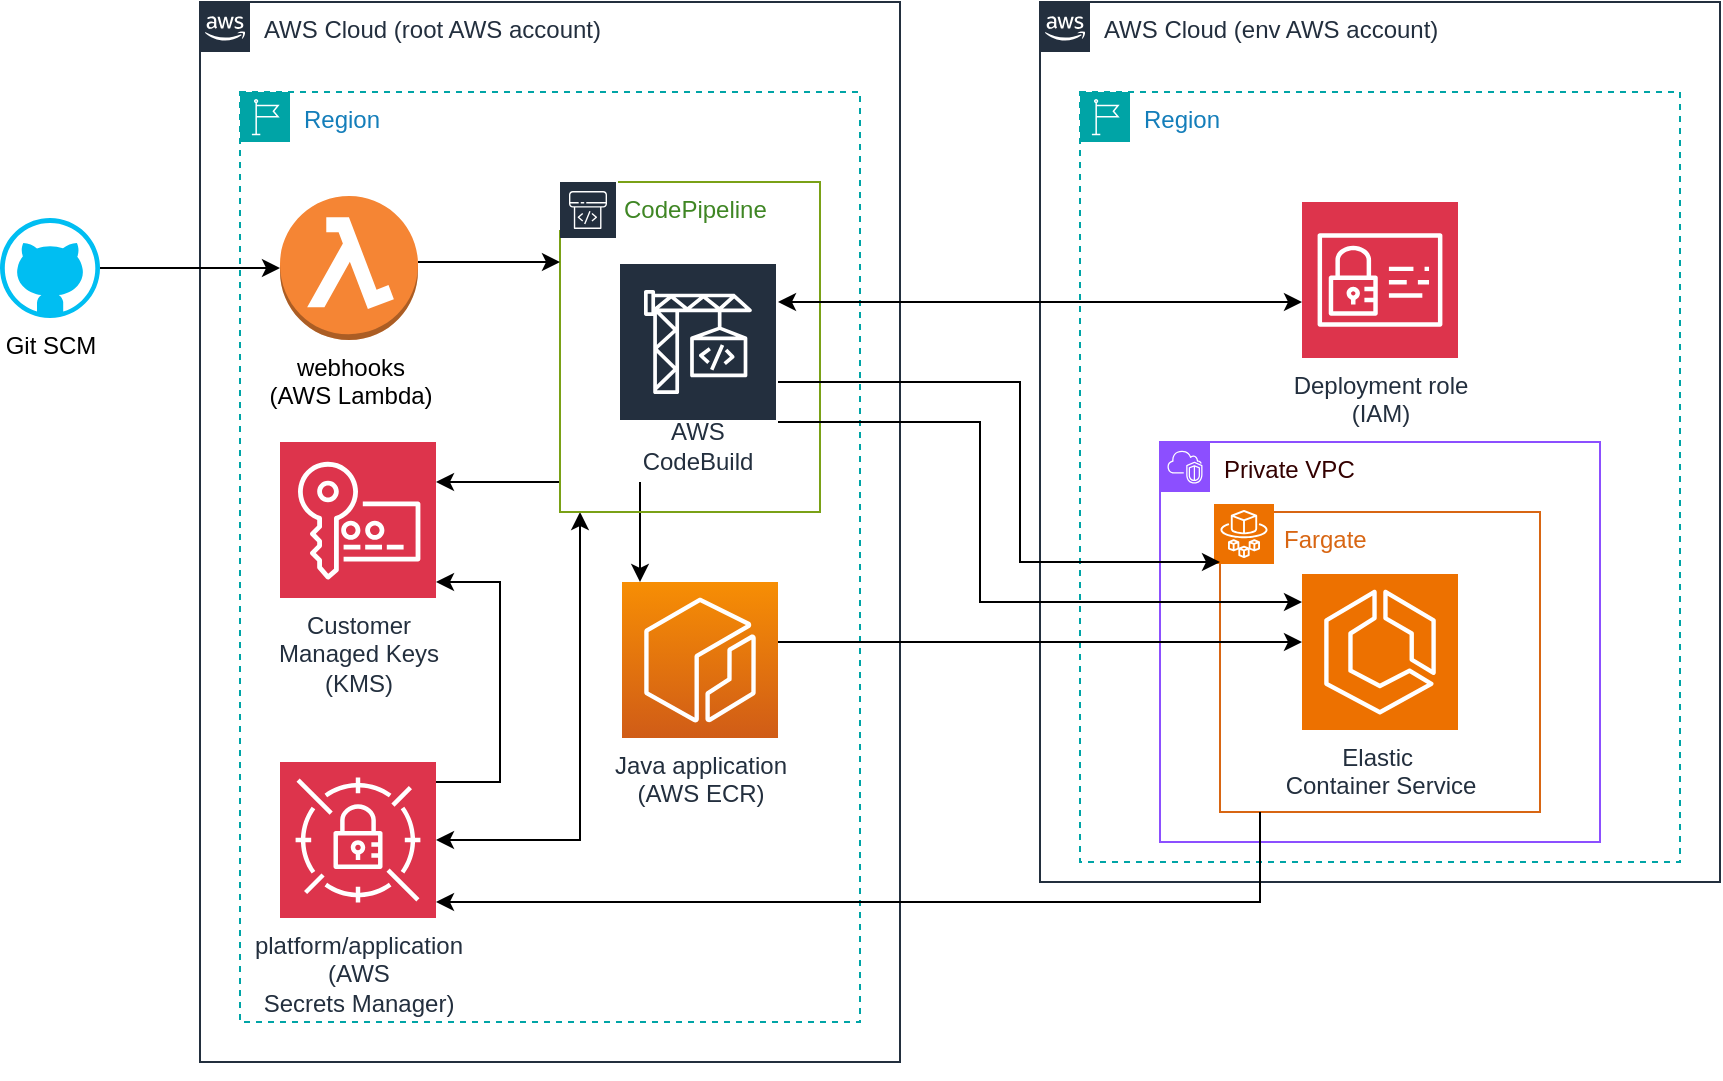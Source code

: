 <mxfile version="24.7.6">
  <diagram name="Page-1" id="MZt-BpJnLuoZkh_ZN1Ea">
    <mxGraphModel dx="2924" dy="1129" grid="1" gridSize="10" guides="1" tooltips="1" connect="1" arrows="1" fold="1" page="1" pageScale="1" pageWidth="850" pageHeight="1100" math="0" shadow="0">
      <root>
        <mxCell id="0" />
        <mxCell id="1" parent="0" />
        <mxCell id="T08o5Xwxn1FvYbbe35uJ-3" value="AWS Cloud (root AWS account)" style="points=[[0,0],[0.25,0],[0.5,0],[0.75,0],[1,0],[1,0.25],[1,0.5],[1,0.75],[1,1],[0.75,1],[0.5,1],[0.25,1],[0,1],[0,0.75],[0,0.5],[0,0.25]];outlineConnect=0;gradientColor=none;html=1;whiteSpace=wrap;fontSize=12;fontStyle=0;container=1;pointerEvents=0;collapsible=0;recursiveResize=0;shape=mxgraph.aws4.group;grIcon=mxgraph.aws4.group_aws_cloud_alt;strokeColor=#232F3E;fillColor=none;verticalAlign=top;align=left;spacingLeft=30;fontColor=#232F3E;dashed=0;" parent="1" vertex="1">
          <mxGeometry x="80" y="260" width="350" height="530" as="geometry" />
        </mxCell>
        <mxCell id="T08o5Xwxn1FvYbbe35uJ-4" value="Region" style="points=[[0,0],[0.25,0],[0.5,0],[0.75,0],[1,0],[1,0.25],[1,0.5],[1,0.75],[1,1],[0.75,1],[0.5,1],[0.25,1],[0,1],[0,0.75],[0,0.5],[0,0.25]];outlineConnect=0;gradientColor=none;html=1;whiteSpace=wrap;fontSize=12;fontStyle=0;container=1;pointerEvents=0;collapsible=0;recursiveResize=0;shape=mxgraph.aws4.group;grIcon=mxgraph.aws4.group_region;strokeColor=#00A4A6;fillColor=none;verticalAlign=top;align=left;spacingLeft=30;fontColor=#147EBA;dashed=1;" parent="T08o5Xwxn1FvYbbe35uJ-3" vertex="1">
          <mxGeometry x="20" y="45" width="310" height="465" as="geometry" />
        </mxCell>
        <mxCell id="pDBItUBcj150qZ8fnpRD-8" style="edgeStyle=orthogonalEdgeStyle;rounded=0;orthogonalLoop=1;jettySize=auto;html=1;startArrow=classic;startFill=1;" parent="T08o5Xwxn1FvYbbe35uJ-4" source="T08o5Xwxn1FvYbbe35uJ-6" target="T08o5Xwxn1FvYbbe35uJ-17" edge="1">
          <mxGeometry relative="1" as="geometry">
            <Array as="points">
              <mxPoint x="170" y="374" />
            </Array>
          </mxGeometry>
        </mxCell>
        <mxCell id="T08o5Xwxn1FvYbbe35uJ-6" value="platform/application&lt;br&gt;(AWS &lt;br&gt;Secrets Manager)" style="sketch=0;points=[[0,0,0],[0.25,0,0],[0.5,0,0],[0.75,0,0],[1,0,0],[0,1,0],[0.25,1,0],[0.5,1,0],[0.75,1,0],[1,1,0],[0,0.25,0],[0,0.5,0],[0,0.75,0],[1,0.25,0],[1,0.5,0],[1,0.75,0]];outlineConnect=0;fontColor=#232F3E;fillColor=#DD344C;strokeColor=#ffffff;dashed=0;verticalLabelPosition=bottom;verticalAlign=top;align=center;html=1;fontSize=12;fontStyle=0;aspect=fixed;shape=mxgraph.aws4.resourceIcon;resIcon=mxgraph.aws4.secrets_manager;" parent="T08o5Xwxn1FvYbbe35uJ-4" vertex="1">
          <mxGeometry x="20" y="335" width="78" height="78" as="geometry" />
        </mxCell>
        <mxCell id="V-7barsqVD6I8_-UEfz1-24" style="edgeStyle=orthogonalEdgeStyle;rounded=0;orthogonalLoop=1;jettySize=auto;html=1;" parent="T08o5Xwxn1FvYbbe35uJ-4" source="T08o5Xwxn1FvYbbe35uJ-18" target="2" edge="1">
          <mxGeometry relative="1" as="geometry">
            <Array as="points">
              <mxPoint x="200" y="235" />
              <mxPoint x="200" y="235" />
            </Array>
          </mxGeometry>
        </mxCell>
        <mxCell id="pDBItUBcj150qZ8fnpRD-9" style="edgeStyle=orthogonalEdgeStyle;rounded=0;orthogonalLoop=1;jettySize=auto;html=1;" parent="T08o5Xwxn1FvYbbe35uJ-4" source="T08o5Xwxn1FvYbbe35uJ-17" target="pDBItUBcj150qZ8fnpRD-2" edge="1">
          <mxGeometry relative="1" as="geometry">
            <Array as="points">
              <mxPoint x="130" y="195" />
              <mxPoint x="130" y="195" />
            </Array>
          </mxGeometry>
        </mxCell>
        <mxCell id="T08o5Xwxn1FvYbbe35uJ-17" value="CodePipeline" style="points=[[0,0],[0.25,0],[0.5,0],[0.75,0],[1,0],[1,0.25],[1,0.5],[1,0.75],[1,1],[0.75,1],[0.5,1],[0.25,1],[0,1],[0,0.75],[0,0.5],[0,0.25]];outlineConnect=0;gradientColor=none;html=1;whiteSpace=wrap;fontSize=12;fontStyle=0;container=1;pointerEvents=0;collapsible=0;recursiveResize=0;shape=mxgraph.aws4.group;grIcon=mxgraph.aws4.group_iot_greengrass;strokeColor=#7AA116;fillColor=none;verticalAlign=top;align=left;spacingLeft=30;fontColor=#3F8624;dashed=0;" parent="T08o5Xwxn1FvYbbe35uJ-4" vertex="1">
          <mxGeometry x="160" y="45" width="130" height="165" as="geometry" />
        </mxCell>
        <mxCell id="T08o5Xwxn1FvYbbe35uJ-12" value="" style="sketch=0;outlineConnect=0;fontColor=#232F3E;gradientColor=none;strokeColor=#ffffff;fillColor=#232F3E;dashed=0;verticalLabelPosition=middle;verticalAlign=bottom;align=center;html=1;whiteSpace=wrap;fontSize=10;fontStyle=1;spacing=3;shape=mxgraph.aws4.productIcon;prIcon=mxgraph.aws4.codepipeline;" parent="T08o5Xwxn1FvYbbe35uJ-17" vertex="1">
          <mxGeometry x="-1" y="-1" width="30" height="25" as="geometry" />
        </mxCell>
        <mxCell id="T08o5Xwxn1FvYbbe35uJ-18" value="&lt;font style=&quot;font-size: 12px;&quot;&gt;AWS CodeBuild&lt;/font&gt;" style="sketch=0;outlineConnect=0;fontColor=#232F3E;gradientColor=none;strokeColor=#ffffff;fillColor=#232F3E;dashed=0;verticalLabelPosition=middle;verticalAlign=bottom;align=center;html=1;whiteSpace=wrap;fontSize=12;fontStyle=0;spacing=3;shape=mxgraph.aws4.productIcon;prIcon=mxgraph.aws4.codebuild;" parent="T08o5Xwxn1FvYbbe35uJ-17" vertex="1">
          <mxGeometry x="29" y="40" width="80" height="110" as="geometry" />
        </mxCell>
        <mxCell id="V-7barsqVD6I8_-UEfz1-17" style="edgeStyle=orthogonalEdgeStyle;rounded=0;orthogonalLoop=1;jettySize=auto;html=1;" parent="T08o5Xwxn1FvYbbe35uJ-4" source="T08o5Xwxn1FvYbbe35uJ-27" target="T08o5Xwxn1FvYbbe35uJ-17" edge="1">
          <mxGeometry relative="1" as="geometry">
            <Array as="points">
              <mxPoint x="130" y="85" />
              <mxPoint x="130" y="85" />
            </Array>
          </mxGeometry>
        </mxCell>
        <mxCell id="T08o5Xwxn1FvYbbe35uJ-27" value="webhooks&lt;br&gt;(AWS Lambda)" style="outlineConnect=0;dashed=0;verticalLabelPosition=bottom;verticalAlign=top;align=center;html=1;shape=mxgraph.aws3.lambda_function;fillColor=#F58534;gradientColor=none;" parent="T08o5Xwxn1FvYbbe35uJ-4" vertex="1">
          <mxGeometry x="20" y="52" width="69" height="72" as="geometry" />
        </mxCell>
        <mxCell id="2" value="Java application&lt;br&gt;(AWS ECR)" style="sketch=0;points=[[0,0,0],[0.25,0,0],[0.5,0,0],[0.75,0,0],[1,0,0],[0,1,0],[0.25,1,0],[0.5,1,0],[0.75,1,0],[1,1,0],[0,0.25,0],[0,0.5,0],[0,0.75,0],[1,0.25,0],[1,0.5,0],[1,0.75,0]];outlineConnect=0;fontColor=#232F3E;gradientColor=#F78E04;gradientDirection=north;fillColor=#D05C17;strokeColor=#ffffff;dashed=0;verticalLabelPosition=bottom;verticalAlign=top;align=center;html=1;fontSize=12;fontStyle=0;aspect=fixed;shape=mxgraph.aws4.resourceIcon;resIcon=mxgraph.aws4.ecr;" parent="T08o5Xwxn1FvYbbe35uJ-4" vertex="1">
          <mxGeometry x="191" y="245" width="78" height="78" as="geometry" />
        </mxCell>
        <mxCell id="pDBItUBcj150qZ8fnpRD-4" style="edgeStyle=orthogonalEdgeStyle;rounded=0;orthogonalLoop=1;jettySize=auto;html=1;startArrow=classic;startFill=1;endArrow=none;endFill=0;" parent="T08o5Xwxn1FvYbbe35uJ-4" source="pDBItUBcj150qZ8fnpRD-2" target="T08o5Xwxn1FvYbbe35uJ-6" edge="1">
          <mxGeometry relative="1" as="geometry">
            <Array as="points">
              <mxPoint x="130" y="245" />
              <mxPoint x="130" y="345" />
            </Array>
          </mxGeometry>
        </mxCell>
        <mxCell id="pDBItUBcj150qZ8fnpRD-2" value="Customer &lt;br&gt;Managed Keys&lt;br&gt;(KMS)" style="sketch=0;points=[[0,0,0],[0.25,0,0],[0.5,0,0],[0.75,0,0],[1,0,0],[0,1,0],[0.25,1,0],[0.5,1,0],[0.75,1,0],[1,1,0],[0,0.25,0],[0,0.5,0],[0,0.75,0],[1,0.25,0],[1,0.5,0],[1,0.75,0]];outlineConnect=0;fontColor=#232F3E;fillColor=#DD344C;strokeColor=#ffffff;dashed=0;verticalLabelPosition=bottom;verticalAlign=top;align=center;html=1;fontSize=12;fontStyle=0;aspect=fixed;shape=mxgraph.aws4.resourceIcon;resIcon=mxgraph.aws4.key_management_service;" parent="T08o5Xwxn1FvYbbe35uJ-4" vertex="1">
          <mxGeometry x="20" y="175" width="78" height="78" as="geometry" />
        </mxCell>
        <mxCell id="V-7barsqVD6I8_-UEfz1-15" style="edgeStyle=orthogonalEdgeStyle;rounded=0;orthogonalLoop=1;jettySize=auto;html=1;" parent="1" source="T08o5Xwxn1FvYbbe35uJ-29" target="T08o5Xwxn1FvYbbe35uJ-27" edge="1">
          <mxGeometry relative="1" as="geometry" />
        </mxCell>
        <mxCell id="T08o5Xwxn1FvYbbe35uJ-29" value="Git SCM" style="verticalLabelPosition=bottom;html=1;verticalAlign=top;align=center;strokeColor=none;fillColor=#00BEF2;shape=mxgraph.azure.github_code;pointerEvents=1;" parent="1" vertex="1">
          <mxGeometry x="-20" y="368" width="50" height="50" as="geometry" />
        </mxCell>
        <mxCell id="V-7barsqVD6I8_-UEfz1-4" value="AWS Cloud (env AWS account)" style="points=[[0,0],[0.25,0],[0.5,0],[0.75,0],[1,0],[1,0.25],[1,0.5],[1,0.75],[1,1],[0.75,1],[0.5,1],[0.25,1],[0,1],[0,0.75],[0,0.5],[0,0.25]];outlineConnect=0;gradientColor=none;html=1;whiteSpace=wrap;fontSize=12;fontStyle=0;container=1;pointerEvents=0;collapsible=0;recursiveResize=0;shape=mxgraph.aws4.group;grIcon=mxgraph.aws4.group_aws_cloud_alt;strokeColor=#232F3E;fillColor=none;verticalAlign=top;align=left;spacingLeft=30;fontColor=#232F3E;dashed=0;" parent="1" vertex="1">
          <mxGeometry x="500" y="260" width="340" height="440" as="geometry" />
        </mxCell>
        <mxCell id="V-7barsqVD6I8_-UEfz1-5" value="Region" style="points=[[0,0],[0.25,0],[0.5,0],[0.75,0],[1,0],[1,0.25],[1,0.5],[1,0.75],[1,1],[0.75,1],[0.5,1],[0.25,1],[0,1],[0,0.75],[0,0.5],[0,0.25]];outlineConnect=0;gradientColor=none;html=1;whiteSpace=wrap;fontSize=12;fontStyle=0;container=1;pointerEvents=0;collapsible=0;recursiveResize=0;shape=mxgraph.aws4.group;grIcon=mxgraph.aws4.group_region;strokeColor=#00A4A6;fillColor=none;verticalAlign=top;align=left;spacingLeft=30;fontColor=#147EBA;dashed=1;" parent="V-7barsqVD6I8_-UEfz1-4" vertex="1">
          <mxGeometry x="20" y="45" width="300" height="385" as="geometry" />
        </mxCell>
        <mxCell id="T08o5Xwxn1FvYbbe35uJ-5" value="&lt;font color=&quot;#330000&quot;&gt;Private VPC&lt;/font&gt;" style="points=[[0,0],[0.25,0],[0.5,0],[0.75,0],[1,0],[1,0.25],[1,0.5],[1,0.75],[1,1],[0.75,1],[0.5,1],[0.25,1],[0,1],[0,0.75],[0,0.5],[0,0.25]];outlineConnect=0;gradientColor=none;html=1;whiteSpace=wrap;fontSize=12;fontStyle=0;container=1;pointerEvents=0;collapsible=0;recursiveResize=0;shape=mxgraph.aws4.group;grIcon=mxgraph.aws4.group_vpc2;strokeColor=#8C4FFF;fillColor=none;verticalAlign=top;align=left;spacingLeft=30;fontColor=#AAB7B8;dashed=0;" parent="V-7barsqVD6I8_-UEfz1-5" vertex="1">
          <mxGeometry x="40" y="175" width="220" height="200" as="geometry" />
        </mxCell>
        <mxCell id="T08o5Xwxn1FvYbbe35uJ-8" value="Fargate" style="points=[[0,0],[0.25,0],[0.5,0],[0.75,0],[1,0],[1,0.25],[1,0.5],[1,0.75],[1,1],[0.75,1],[0.5,1],[0.25,1],[0,1],[0,0.75],[0,0.5],[0,0.25]];outlineConnect=0;gradientColor=none;html=1;whiteSpace=wrap;fontSize=12;fontStyle=0;container=1;pointerEvents=0;collapsible=0;recursiveResize=0;shape=mxgraph.aws4.group;grIcon=mxgraph.aws4.group_spot_fleet;strokeColor=#D86613;fillColor=none;verticalAlign=top;align=left;spacingLeft=30;fontColor=#D86613;dashed=0;" parent="T08o5Xwxn1FvYbbe35uJ-5" vertex="1">
          <mxGeometry x="30" y="35" width="160" height="150" as="geometry" />
        </mxCell>
        <mxCell id="T08o5Xwxn1FvYbbe35uJ-10" value="&lt;div&gt;Elastic&amp;nbsp;&lt;/div&gt;&lt;div&gt;Container Service&lt;/div&gt;" style="sketch=0;points=[[0,0,0],[0.25,0,0],[0.5,0,0],[0.75,0,0],[1,0,0],[0,1,0],[0.25,1,0],[0.5,1,0],[0.75,1,0],[1,1,0],[0,0.25,0],[0,0.5,0],[0,0.75,0],[1,0.25,0],[1,0.5,0],[1,0.75,0]];outlineConnect=0;fontColor=#232F3E;fillColor=#ED7100;strokeColor=#ffffff;dashed=0;verticalLabelPosition=bottom;verticalAlign=top;align=center;html=1;fontSize=12;fontStyle=0;aspect=fixed;shape=mxgraph.aws4.resourceIcon;resIcon=mxgraph.aws4.ecs;" parent="T08o5Xwxn1FvYbbe35uJ-8" vertex="1">
          <mxGeometry x="41" y="31" width="78" height="78" as="geometry" />
        </mxCell>
        <mxCell id="T08o5Xwxn1FvYbbe35uJ-11" value="" style="sketch=0;points=[[0,0,0],[0.25,0,0],[0.5,0,0],[0.75,0,0],[1,0,0],[0,1,0],[0.25,1,0],[0.5,1,0],[0.75,1,0],[1,1,0],[0,0.25,0],[0,0.5,0],[0,0.75,0],[1,0.25,0],[1,0.5,0],[1,0.75,0]];outlineConnect=0;fontColor=#232F3E;fillColor=#ED7100;strokeColor=#ffffff;dashed=0;verticalLabelPosition=bottom;verticalAlign=top;align=center;html=1;fontSize=12;fontStyle=0;aspect=fixed;shape=mxgraph.aws4.resourceIcon;resIcon=mxgraph.aws4.fargate;" parent="T08o5Xwxn1FvYbbe35uJ-8" vertex="1">
          <mxGeometry x="-3" y="-4" width="30" height="30" as="geometry" />
        </mxCell>
        <mxCell id="V-7barsqVD6I8_-UEfz1-19" value="Deployment role&lt;br&gt;(IAM)" style="sketch=0;points=[[0,0,0],[0.25,0,0],[0.5,0,0],[0.75,0,0],[1,0,0],[0,1,0],[0.25,1,0],[0.5,1,0],[0.75,1,0],[1,1,0],[0,0.25,0],[0,0.5,0],[0,0.75,0],[1,0.25,0],[1,0.5,0],[1,0.75,0]];outlineConnect=0;fontColor=#232F3E;fillColor=#DD344C;strokeColor=#ffffff;dashed=0;verticalLabelPosition=bottom;verticalAlign=top;align=center;html=1;fontSize=12;fontStyle=0;aspect=fixed;shape=mxgraph.aws4.resourceIcon;resIcon=mxgraph.aws4.identity_and_access_management;" parent="V-7barsqVD6I8_-UEfz1-5" vertex="1">
          <mxGeometry x="111" y="55" width="78" height="78" as="geometry" />
        </mxCell>
        <mxCell id="V-7barsqVD6I8_-UEfz1-18" style="edgeStyle=orthogonalEdgeStyle;rounded=0;orthogonalLoop=1;jettySize=auto;html=1;" parent="V-7barsqVD6I8_-UEfz1-5" edge="1">
          <mxGeometry relative="1" as="geometry">
            <Array as="points">
              <mxPoint y="275" />
              <mxPoint y="275" />
            </Array>
            <mxPoint x="-151" y="275" as="sourcePoint" />
            <mxPoint x="111" y="275" as="targetPoint" />
          </mxGeometry>
        </mxCell>
        <mxCell id="V-7barsqVD6I8_-UEfz1-20" style="edgeStyle=orthogonalEdgeStyle;rounded=0;orthogonalLoop=1;jettySize=auto;html=1;startArrow=classic;startFill=1;" parent="1" source="T08o5Xwxn1FvYbbe35uJ-18" target="V-7barsqVD6I8_-UEfz1-19" edge="1">
          <mxGeometry relative="1" as="geometry">
            <Array as="points">
              <mxPoint x="510" y="410" />
              <mxPoint x="510" y="410" />
            </Array>
          </mxGeometry>
        </mxCell>
        <mxCell id="V-7barsqVD6I8_-UEfz1-21" style="edgeStyle=orthogonalEdgeStyle;rounded=0;orthogonalLoop=1;jettySize=auto;html=1;" parent="1" source="T08o5Xwxn1FvYbbe35uJ-18" target="T08o5Xwxn1FvYbbe35uJ-8" edge="1">
          <mxGeometry relative="1" as="geometry">
            <Array as="points">
              <mxPoint x="490" y="450" />
              <mxPoint x="490" y="540" />
            </Array>
            <mxPoint x="580" y="530" as="targetPoint" />
          </mxGeometry>
        </mxCell>
        <mxCell id="V-7barsqVD6I8_-UEfz1-22" style="edgeStyle=orthogonalEdgeStyle;rounded=0;orthogonalLoop=1;jettySize=auto;html=1;" parent="1" source="T08o5Xwxn1FvYbbe35uJ-18" target="T08o5Xwxn1FvYbbe35uJ-10" edge="1">
          <mxGeometry relative="1" as="geometry">
            <Array as="points">
              <mxPoint x="470" y="470" />
              <mxPoint x="470" y="560" />
            </Array>
          </mxGeometry>
        </mxCell>
        <mxCell id="V-7barsqVD6I8_-UEfz1-25" style="edgeStyle=orthogonalEdgeStyle;rounded=0;orthogonalLoop=1;jettySize=auto;html=1;exitX=0.5;exitY=1;exitDx=0;exitDy=0;" parent="1" source="T08o5Xwxn1FvYbbe35uJ-3" target="T08o5Xwxn1FvYbbe35uJ-3" edge="1">
          <mxGeometry relative="1" as="geometry" />
        </mxCell>
        <mxCell id="pDBItUBcj150qZ8fnpRD-5" style="edgeStyle=orthogonalEdgeStyle;rounded=0;orthogonalLoop=1;jettySize=auto;html=1;startArrow=classic;startFill=1;endArrow=none;endFill=0;" parent="1" source="T08o5Xwxn1FvYbbe35uJ-6" target="T08o5Xwxn1FvYbbe35uJ-8" edge="1">
          <mxGeometry relative="1" as="geometry">
            <Array as="points">
              <mxPoint x="610" y="710" />
            </Array>
          </mxGeometry>
        </mxCell>
      </root>
    </mxGraphModel>
  </diagram>
</mxfile>
